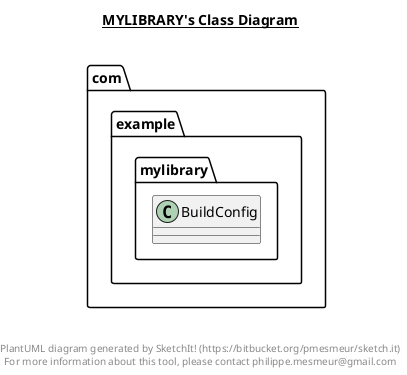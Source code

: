 @startuml

title __MYLIBRARY's Class Diagram__\n

  namespace com.example.mylibrary {
    class com.example.mylibrary.BuildConfig {
    }
  }
  



right footer


PlantUML diagram generated by SketchIt! (https://bitbucket.org/pmesmeur/sketch.it)
For more information about this tool, please contact philippe.mesmeur@gmail.com
endfooter

@enduml
